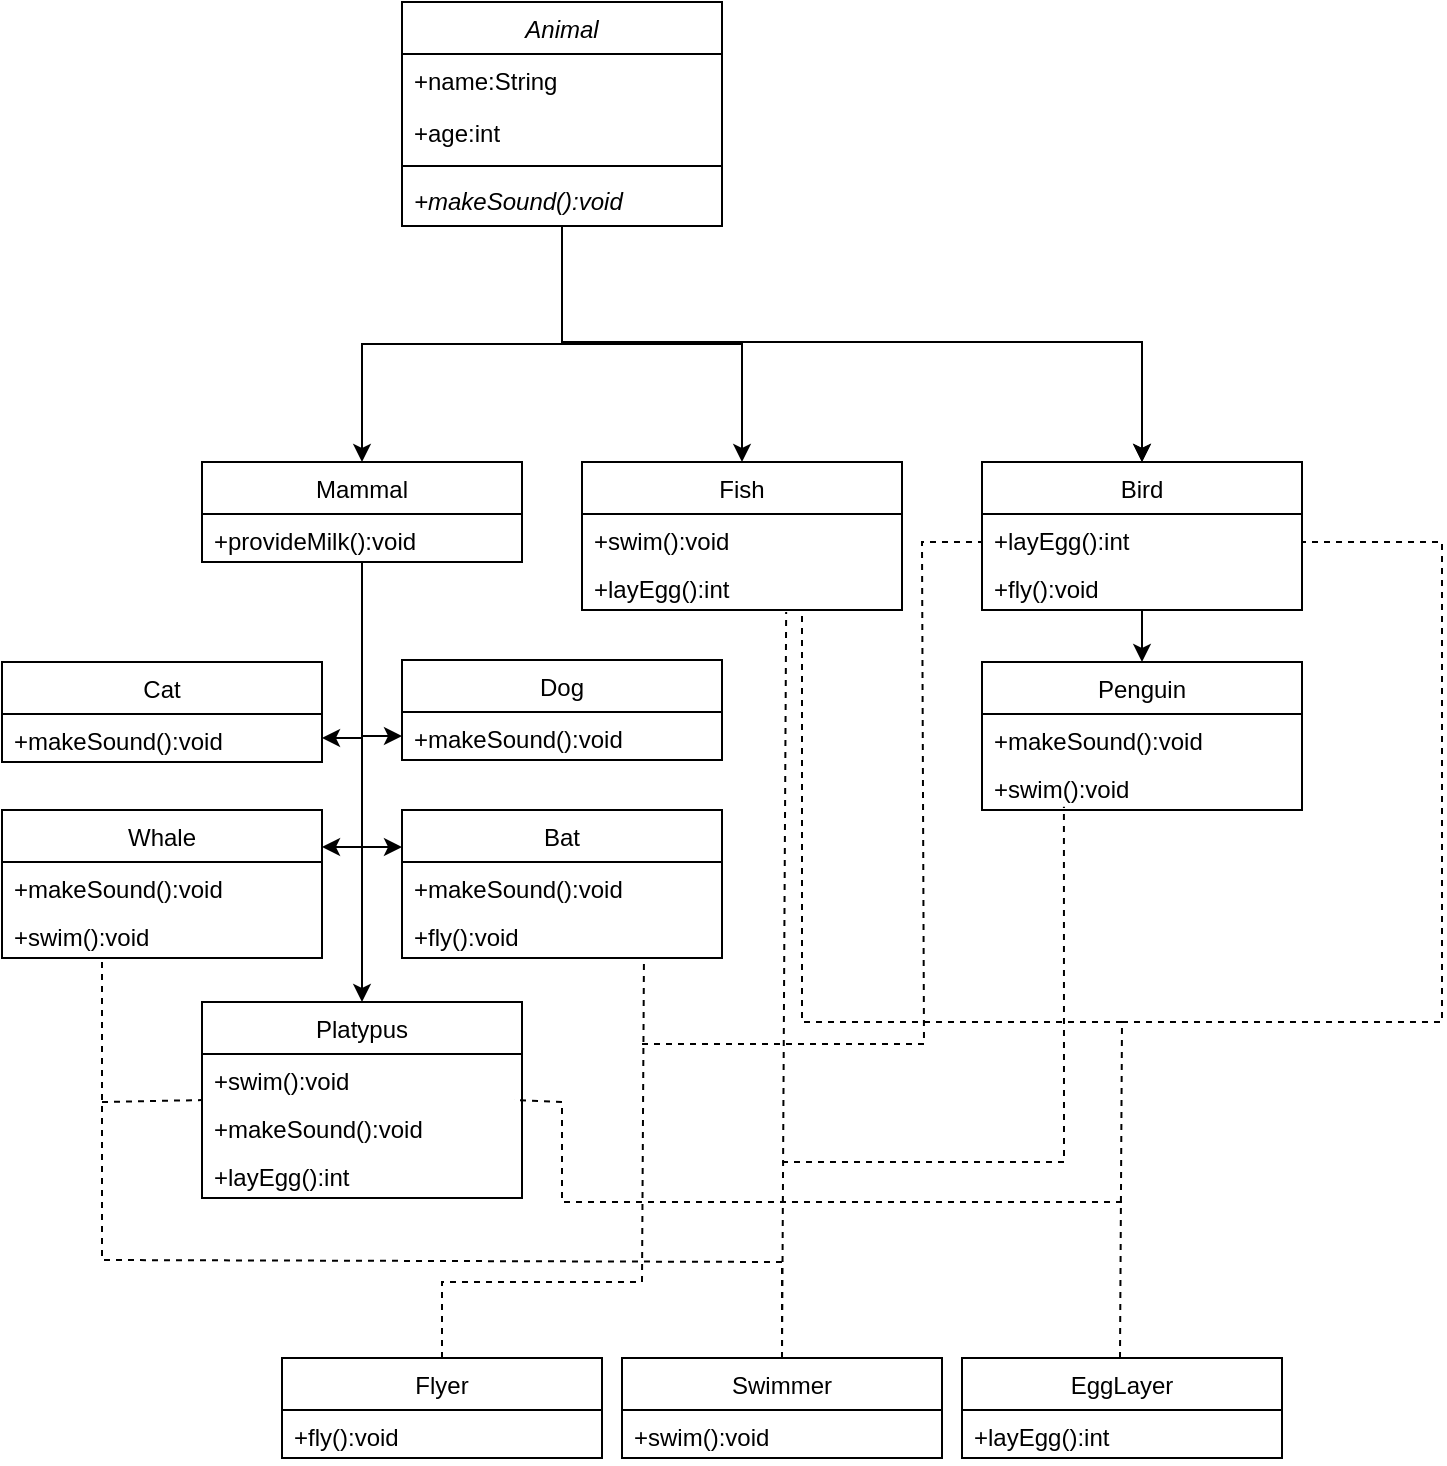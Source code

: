 <mxfile version="26.0.16">
  <diagram id="C5RBs43oDa-KdzZeNtuy" name="Page-1">
    <mxGraphModel dx="2049" dy="1103" grid="1" gridSize="10" guides="1" tooltips="1" connect="1" arrows="1" fold="1" page="1" pageScale="1" pageWidth="827" pageHeight="1169" math="0" shadow="0">
      <root>
        <mxCell id="WIyWlLk6GJQsqaUBKTNV-0" />
        <mxCell id="WIyWlLk6GJQsqaUBKTNV-1" parent="WIyWlLk6GJQsqaUBKTNV-0" />
        <mxCell id="H7YQN1JCn_y81Ld5X3La-81" style="edgeStyle=orthogonalEdgeStyle;rounded=0;orthogonalLoop=1;jettySize=auto;html=1;" edge="1" parent="WIyWlLk6GJQsqaUBKTNV-1" source="zkfFHV4jXpPFQw0GAbJ--0" target="H7YQN1JCn_y81Ld5X3La-5">
          <mxGeometry relative="1" as="geometry" />
        </mxCell>
        <mxCell id="H7YQN1JCn_y81Ld5X3La-82" style="edgeStyle=orthogonalEdgeStyle;rounded=0;orthogonalLoop=1;jettySize=auto;html=1;" edge="1" parent="WIyWlLk6GJQsqaUBKTNV-1" source="zkfFHV4jXpPFQw0GAbJ--0" target="H7YQN1JCn_y81Ld5X3La-23">
          <mxGeometry relative="1" as="geometry" />
        </mxCell>
        <mxCell id="H7YQN1JCn_y81Ld5X3La-88" style="edgeStyle=orthogonalEdgeStyle;rounded=0;orthogonalLoop=1;jettySize=auto;html=1;entryX=0.5;entryY=0;entryDx=0;entryDy=0;" edge="1" parent="WIyWlLk6GJQsqaUBKTNV-1" source="zkfFHV4jXpPFQw0GAbJ--0" target="H7YQN1JCn_y81Ld5X3La-25">
          <mxGeometry relative="1" as="geometry">
            <Array as="points">
              <mxPoint x="320" y="300" />
              <mxPoint x="610" y="300" />
            </Array>
          </mxGeometry>
        </mxCell>
        <mxCell id="zkfFHV4jXpPFQw0GAbJ--0" value="Animal" style="swimlane;fontStyle=2;align=center;verticalAlign=top;childLayout=stackLayout;horizontal=1;startSize=26;horizontalStack=0;resizeParent=1;resizeLast=0;collapsible=1;marginBottom=0;rounded=0;shadow=0;strokeWidth=1;" parent="WIyWlLk6GJQsqaUBKTNV-1" vertex="1">
          <mxGeometry x="240" y="130" width="160" height="112" as="geometry">
            <mxRectangle x="230" y="140" width="160" height="26" as="alternateBounds" />
          </mxGeometry>
        </mxCell>
        <mxCell id="zkfFHV4jXpPFQw0GAbJ--1" value="+name:String" style="text;align=left;verticalAlign=top;spacingLeft=4;spacingRight=4;overflow=hidden;rotatable=0;points=[[0,0.5],[1,0.5]];portConstraint=eastwest;" parent="zkfFHV4jXpPFQw0GAbJ--0" vertex="1">
          <mxGeometry y="26" width="160" height="26" as="geometry" />
        </mxCell>
        <mxCell id="zkfFHV4jXpPFQw0GAbJ--2" value="+age:int" style="text;align=left;verticalAlign=top;spacingLeft=4;spacingRight=4;overflow=hidden;rotatable=0;points=[[0,0.5],[1,0.5]];portConstraint=eastwest;rounded=0;shadow=0;html=0;" parent="zkfFHV4jXpPFQw0GAbJ--0" vertex="1">
          <mxGeometry y="52" width="160" height="26" as="geometry" />
        </mxCell>
        <mxCell id="zkfFHV4jXpPFQw0GAbJ--4" value="" style="line;html=1;strokeWidth=1;align=left;verticalAlign=middle;spacingTop=-1;spacingLeft=3;spacingRight=3;rotatable=0;labelPosition=right;points=[];portConstraint=eastwest;" parent="zkfFHV4jXpPFQw0GAbJ--0" vertex="1">
          <mxGeometry y="78" width="160" height="8" as="geometry" />
        </mxCell>
        <mxCell id="zkfFHV4jXpPFQw0GAbJ--3" value="+makeSound():void" style="text;align=left;verticalAlign=top;spacingLeft=4;spacingRight=4;overflow=hidden;rotatable=0;points=[[0,0.5],[1,0.5]];portConstraint=eastwest;rounded=0;shadow=0;html=0;fontStyle=2" parent="zkfFHV4jXpPFQw0GAbJ--0" vertex="1">
          <mxGeometry y="86" width="160" height="24" as="geometry" />
        </mxCell>
        <mxCell id="H7YQN1JCn_y81Ld5X3La-78" style="edgeStyle=orthogonalEdgeStyle;rounded=0;orthogonalLoop=1;jettySize=auto;html=1;entryX=1;entryY=0.5;entryDx=0;entryDy=0;" edge="1" parent="WIyWlLk6GJQsqaUBKTNV-1" source="H7YQN1JCn_y81Ld5X3La-5" target="H7YQN1JCn_y81Ld5X3La-11">
          <mxGeometry relative="1" as="geometry">
            <Array as="points">
              <mxPoint x="220" y="498" />
            </Array>
          </mxGeometry>
        </mxCell>
        <mxCell id="H7YQN1JCn_y81Ld5X3La-83" style="edgeStyle=orthogonalEdgeStyle;rounded=0;orthogonalLoop=1;jettySize=auto;html=1;entryX=0;entryY=0.5;entryDx=0;entryDy=0;" edge="1" parent="WIyWlLk6GJQsqaUBKTNV-1" source="H7YQN1JCn_y81Ld5X3La-5" target="H7YQN1JCn_y81Ld5X3La-14">
          <mxGeometry relative="1" as="geometry" />
        </mxCell>
        <mxCell id="H7YQN1JCn_y81Ld5X3La-84" style="edgeStyle=orthogonalEdgeStyle;rounded=0;orthogonalLoop=1;jettySize=auto;html=1;entryX=1;entryY=0.25;entryDx=0;entryDy=0;" edge="1" parent="WIyWlLk6GJQsqaUBKTNV-1" source="H7YQN1JCn_y81Ld5X3La-5" target="H7YQN1JCn_y81Ld5X3La-15">
          <mxGeometry relative="1" as="geometry" />
        </mxCell>
        <mxCell id="H7YQN1JCn_y81Ld5X3La-86" style="edgeStyle=orthogonalEdgeStyle;rounded=0;orthogonalLoop=1;jettySize=auto;html=1;entryX=0;entryY=0.25;entryDx=0;entryDy=0;" edge="1" parent="WIyWlLk6GJQsqaUBKTNV-1" source="H7YQN1JCn_y81Ld5X3La-5" target="H7YQN1JCn_y81Ld5X3La-17">
          <mxGeometry relative="1" as="geometry" />
        </mxCell>
        <mxCell id="H7YQN1JCn_y81Ld5X3La-87" style="edgeStyle=orthogonalEdgeStyle;rounded=0;orthogonalLoop=1;jettySize=auto;html=1;entryX=0.5;entryY=0;entryDx=0;entryDy=0;" edge="1" parent="WIyWlLk6GJQsqaUBKTNV-1" source="H7YQN1JCn_y81Ld5X3La-5" target="H7YQN1JCn_y81Ld5X3La-19">
          <mxGeometry relative="1" as="geometry" />
        </mxCell>
        <mxCell id="H7YQN1JCn_y81Ld5X3La-5" value="Mammal" style="swimlane;fontStyle=0;align=center;verticalAlign=top;childLayout=stackLayout;horizontal=1;startSize=26;horizontalStack=0;resizeParent=1;resizeLast=0;collapsible=1;marginBottom=0;rounded=0;shadow=0;strokeWidth=1;" vertex="1" parent="WIyWlLk6GJQsqaUBKTNV-1">
          <mxGeometry x="140" y="360" width="160" height="50" as="geometry">
            <mxRectangle x="230" y="140" width="160" height="26" as="alternateBounds" />
          </mxGeometry>
        </mxCell>
        <mxCell id="H7YQN1JCn_y81Ld5X3La-9" value="+provideMilk():void" style="text;align=left;verticalAlign=top;spacingLeft=4;spacingRight=4;overflow=hidden;rotatable=0;points=[[0,0.5],[1,0.5]];portConstraint=eastwest;rounded=0;shadow=0;html=0;fontStyle=0" vertex="1" parent="H7YQN1JCn_y81Ld5X3La-5">
          <mxGeometry y="26" width="160" height="24" as="geometry" />
        </mxCell>
        <mxCell id="H7YQN1JCn_y81Ld5X3La-10" value="Cat" style="swimlane;fontStyle=0;align=center;verticalAlign=top;childLayout=stackLayout;horizontal=1;startSize=26;horizontalStack=0;resizeParent=1;resizeLast=0;collapsible=1;marginBottom=0;rounded=0;shadow=0;strokeWidth=1;" vertex="1" parent="WIyWlLk6GJQsqaUBKTNV-1">
          <mxGeometry x="40" y="460" width="160" height="50" as="geometry">
            <mxRectangle x="230" y="140" width="160" height="26" as="alternateBounds" />
          </mxGeometry>
        </mxCell>
        <mxCell id="H7YQN1JCn_y81Ld5X3La-11" value="+makeSound():void" style="text;align=left;verticalAlign=top;spacingLeft=4;spacingRight=4;overflow=hidden;rotatable=0;points=[[0,0.5],[1,0.5]];portConstraint=eastwest;rounded=0;shadow=0;html=0;fontStyle=0" vertex="1" parent="H7YQN1JCn_y81Ld5X3La-10">
          <mxGeometry y="26" width="160" height="24" as="geometry" />
        </mxCell>
        <mxCell id="H7YQN1JCn_y81Ld5X3La-13" value="Dog" style="swimlane;fontStyle=0;align=center;verticalAlign=top;childLayout=stackLayout;horizontal=1;startSize=26;horizontalStack=0;resizeParent=1;resizeLast=0;collapsible=1;marginBottom=0;rounded=0;shadow=0;strokeWidth=1;" vertex="1" parent="WIyWlLk6GJQsqaUBKTNV-1">
          <mxGeometry x="240" y="459" width="160" height="50" as="geometry">
            <mxRectangle x="230" y="140" width="160" height="26" as="alternateBounds" />
          </mxGeometry>
        </mxCell>
        <mxCell id="H7YQN1JCn_y81Ld5X3La-14" value="+makeSound():void" style="text;align=left;verticalAlign=top;spacingLeft=4;spacingRight=4;overflow=hidden;rotatable=0;points=[[0,0.5],[1,0.5]];portConstraint=eastwest;rounded=0;shadow=0;html=0;fontStyle=0" vertex="1" parent="H7YQN1JCn_y81Ld5X3La-13">
          <mxGeometry y="26" width="160" height="24" as="geometry" />
        </mxCell>
        <mxCell id="H7YQN1JCn_y81Ld5X3La-15" value="Whale" style="swimlane;fontStyle=0;align=center;verticalAlign=top;childLayout=stackLayout;horizontal=1;startSize=26;horizontalStack=0;resizeParent=1;resizeLast=0;collapsible=1;marginBottom=0;rounded=0;shadow=0;strokeWidth=1;" vertex="1" parent="WIyWlLk6GJQsqaUBKTNV-1">
          <mxGeometry x="40" y="534" width="160" height="74" as="geometry">
            <mxRectangle x="230" y="140" width="160" height="26" as="alternateBounds" />
          </mxGeometry>
        </mxCell>
        <mxCell id="H7YQN1JCn_y81Ld5X3La-16" value="+makeSound():void" style="text;align=left;verticalAlign=top;spacingLeft=4;spacingRight=4;overflow=hidden;rotatable=0;points=[[0,0.5],[1,0.5]];portConstraint=eastwest;rounded=0;shadow=0;html=0;fontStyle=0" vertex="1" parent="H7YQN1JCn_y81Ld5X3La-15">
          <mxGeometry y="26" width="160" height="24" as="geometry" />
        </mxCell>
        <mxCell id="H7YQN1JCn_y81Ld5X3La-47" value="+swim():void" style="text;align=left;verticalAlign=top;spacingLeft=4;spacingRight=4;overflow=hidden;rotatable=0;points=[[0,0.5],[1,0.5]];portConstraint=eastwest;rounded=0;shadow=0;html=0;fontStyle=0" vertex="1" parent="H7YQN1JCn_y81Ld5X3La-15">
          <mxGeometry y="50" width="160" height="24" as="geometry" />
        </mxCell>
        <mxCell id="H7YQN1JCn_y81Ld5X3La-17" value="Bat" style="swimlane;fontStyle=0;align=center;verticalAlign=top;childLayout=stackLayout;horizontal=1;startSize=26;horizontalStack=0;resizeParent=1;resizeLast=0;collapsible=1;marginBottom=0;rounded=0;shadow=0;strokeWidth=1;" vertex="1" parent="WIyWlLk6GJQsqaUBKTNV-1">
          <mxGeometry x="240" y="534" width="160" height="74" as="geometry">
            <mxRectangle x="230" y="140" width="160" height="26" as="alternateBounds" />
          </mxGeometry>
        </mxCell>
        <mxCell id="H7YQN1JCn_y81Ld5X3La-18" value="+makeSound():void" style="text;align=left;verticalAlign=top;spacingLeft=4;spacingRight=4;overflow=hidden;rotatable=0;points=[[0,0.5],[1,0.5]];portConstraint=eastwest;rounded=0;shadow=0;html=0;fontStyle=0" vertex="1" parent="H7YQN1JCn_y81Ld5X3La-17">
          <mxGeometry y="26" width="160" height="24" as="geometry" />
        </mxCell>
        <mxCell id="H7YQN1JCn_y81Ld5X3La-49" value="+fly():void" style="text;align=left;verticalAlign=top;spacingLeft=4;spacingRight=4;overflow=hidden;rotatable=0;points=[[0,0.5],[1,0.5]];portConstraint=eastwest;rounded=0;shadow=0;html=0;fontStyle=0" vertex="1" parent="H7YQN1JCn_y81Ld5X3La-17">
          <mxGeometry y="50" width="160" height="24" as="geometry" />
        </mxCell>
        <mxCell id="H7YQN1JCn_y81Ld5X3La-19" value="Platypus" style="swimlane;fontStyle=0;align=center;verticalAlign=top;childLayout=stackLayout;horizontal=1;startSize=26;horizontalStack=0;resizeParent=1;resizeLast=0;collapsible=1;marginBottom=0;rounded=0;shadow=0;strokeWidth=1;" vertex="1" parent="WIyWlLk6GJQsqaUBKTNV-1">
          <mxGeometry x="140" y="630" width="160" height="98" as="geometry">
            <mxRectangle x="230" y="140" width="160" height="26" as="alternateBounds" />
          </mxGeometry>
        </mxCell>
        <mxCell id="H7YQN1JCn_y81Ld5X3La-50" value="+swim():void" style="text;align=left;verticalAlign=top;spacingLeft=4;spacingRight=4;overflow=hidden;rotatable=0;points=[[0,0.5],[1,0.5]];portConstraint=eastwest;rounded=0;shadow=0;html=0;fontStyle=0" vertex="1" parent="H7YQN1JCn_y81Ld5X3La-19">
          <mxGeometry y="26" width="160" height="24" as="geometry" />
        </mxCell>
        <mxCell id="H7YQN1JCn_y81Ld5X3La-20" value="+makeSound():void" style="text;align=left;verticalAlign=top;spacingLeft=4;spacingRight=4;overflow=hidden;rotatable=0;points=[[0,0.5],[1,0.5]];portConstraint=eastwest;rounded=0;shadow=0;html=0;fontStyle=0" vertex="1" parent="H7YQN1JCn_y81Ld5X3La-19">
          <mxGeometry y="50" width="160" height="24" as="geometry" />
        </mxCell>
        <mxCell id="H7YQN1JCn_y81Ld5X3La-51" value="+layEgg():int" style="text;align=left;verticalAlign=top;spacingLeft=4;spacingRight=4;overflow=hidden;rotatable=0;points=[[0,0.5],[1,0.5]];portConstraint=eastwest;rounded=0;shadow=0;html=0;fontStyle=0" vertex="1" parent="H7YQN1JCn_y81Ld5X3La-19">
          <mxGeometry y="74" width="160" height="24" as="geometry" />
        </mxCell>
        <mxCell id="H7YQN1JCn_y81Ld5X3La-23" value="Fish" style="swimlane;fontStyle=0;align=center;verticalAlign=top;childLayout=stackLayout;horizontal=1;startSize=26;horizontalStack=0;resizeParent=1;resizeLast=0;collapsible=1;marginBottom=0;rounded=0;shadow=0;strokeWidth=1;" vertex="1" parent="WIyWlLk6GJQsqaUBKTNV-1">
          <mxGeometry x="330" y="360" width="160" height="74" as="geometry">
            <mxRectangle x="230" y="140" width="160" height="26" as="alternateBounds" />
          </mxGeometry>
        </mxCell>
        <mxCell id="H7YQN1JCn_y81Ld5X3La-24" value="+swim():void" style="text;align=left;verticalAlign=top;spacingLeft=4;spacingRight=4;overflow=hidden;rotatable=0;points=[[0,0.5],[1,0.5]];portConstraint=eastwest;rounded=0;shadow=0;html=0;fontStyle=0" vertex="1" parent="H7YQN1JCn_y81Ld5X3La-23">
          <mxGeometry y="26" width="160" height="24" as="geometry" />
        </mxCell>
        <mxCell id="H7YQN1JCn_y81Ld5X3La-46" value="+layEgg():int" style="text;align=left;verticalAlign=top;spacingLeft=4;spacingRight=4;overflow=hidden;rotatable=0;points=[[0,0.5],[1,0.5]];portConstraint=eastwest;rounded=0;shadow=0;html=0;fontStyle=0" vertex="1" parent="H7YQN1JCn_y81Ld5X3La-23">
          <mxGeometry y="50" width="160" height="24" as="geometry" />
        </mxCell>
        <mxCell id="H7YQN1JCn_y81Ld5X3La-91" style="edgeStyle=orthogonalEdgeStyle;rounded=0;orthogonalLoop=1;jettySize=auto;html=1;entryX=0.5;entryY=0;entryDx=0;entryDy=0;" edge="1" parent="WIyWlLk6GJQsqaUBKTNV-1" source="H7YQN1JCn_y81Ld5X3La-25" target="H7YQN1JCn_y81Ld5X3La-29">
          <mxGeometry relative="1" as="geometry" />
        </mxCell>
        <mxCell id="H7YQN1JCn_y81Ld5X3La-25" value="Bird" style="swimlane;fontStyle=0;align=center;verticalAlign=top;childLayout=stackLayout;horizontal=1;startSize=26;horizontalStack=0;resizeParent=1;resizeLast=0;collapsible=1;marginBottom=0;rounded=0;shadow=0;strokeWidth=1;" vertex="1" parent="WIyWlLk6GJQsqaUBKTNV-1">
          <mxGeometry x="530" y="360" width="160" height="74" as="geometry">
            <mxRectangle x="230" y="140" width="160" height="26" as="alternateBounds" />
          </mxGeometry>
        </mxCell>
        <mxCell id="H7YQN1JCn_y81Ld5X3La-26" value="+layEgg():int" style="text;align=left;verticalAlign=top;spacingLeft=4;spacingRight=4;overflow=hidden;rotatable=0;points=[[0,0.5],[1,0.5]];portConstraint=eastwest;rounded=0;shadow=0;html=0;fontStyle=0" vertex="1" parent="H7YQN1JCn_y81Ld5X3La-25">
          <mxGeometry y="26" width="160" height="24" as="geometry" />
        </mxCell>
        <mxCell id="H7YQN1JCn_y81Ld5X3La-43" value="+fly():void" style="text;align=left;verticalAlign=top;spacingLeft=4;spacingRight=4;overflow=hidden;rotatable=0;points=[[0,0.5],[1,0.5]];portConstraint=eastwest;rounded=0;shadow=0;html=0;fontStyle=0" vertex="1" parent="H7YQN1JCn_y81Ld5X3La-25">
          <mxGeometry y="50" width="160" height="24" as="geometry" />
        </mxCell>
        <mxCell id="H7YQN1JCn_y81Ld5X3La-29" value="Penguin" style="swimlane;fontStyle=0;align=center;verticalAlign=top;childLayout=stackLayout;horizontal=1;startSize=26;horizontalStack=0;resizeParent=1;resizeLast=0;collapsible=1;marginBottom=0;rounded=0;shadow=0;strokeWidth=1;" vertex="1" parent="WIyWlLk6GJQsqaUBKTNV-1">
          <mxGeometry x="530" y="460" width="160" height="74" as="geometry">
            <mxRectangle x="230" y="140" width="160" height="26" as="alternateBounds" />
          </mxGeometry>
        </mxCell>
        <mxCell id="H7YQN1JCn_y81Ld5X3La-30" value="+makeSound():void" style="text;align=left;verticalAlign=top;spacingLeft=4;spacingRight=4;overflow=hidden;rotatable=0;points=[[0,0.5],[1,0.5]];portConstraint=eastwest;rounded=0;shadow=0;html=0;fontStyle=0" vertex="1" parent="H7YQN1JCn_y81Ld5X3La-29">
          <mxGeometry y="26" width="160" height="24" as="geometry" />
        </mxCell>
        <mxCell id="H7YQN1JCn_y81Ld5X3La-45" value="+swim():void" style="text;align=left;verticalAlign=top;spacingLeft=4;spacingRight=4;overflow=hidden;rotatable=0;points=[[0,0.5],[1,0.5]];portConstraint=eastwest;rounded=0;shadow=0;html=0;fontStyle=0" vertex="1" parent="H7YQN1JCn_y81Ld5X3La-29">
          <mxGeometry y="50" width="160" height="24" as="geometry" />
        </mxCell>
        <mxCell id="H7YQN1JCn_y81Ld5X3La-32" value="Flyer" style="swimlane;fontStyle=0;align=center;verticalAlign=top;childLayout=stackLayout;horizontal=1;startSize=26;horizontalStack=0;resizeParent=1;resizeLast=0;collapsible=1;marginBottom=0;rounded=0;shadow=0;strokeWidth=1;" vertex="1" parent="WIyWlLk6GJQsqaUBKTNV-1">
          <mxGeometry x="180" y="808" width="160" height="50" as="geometry">
            <mxRectangle x="230" y="140" width="160" height="26" as="alternateBounds" />
          </mxGeometry>
        </mxCell>
        <mxCell id="H7YQN1JCn_y81Ld5X3La-33" value="+fly():void" style="text;align=left;verticalAlign=top;spacingLeft=4;spacingRight=4;overflow=hidden;rotatable=0;points=[[0,0.5],[1,0.5]];portConstraint=eastwest;rounded=0;shadow=0;html=0;fontStyle=0" vertex="1" parent="H7YQN1JCn_y81Ld5X3La-32">
          <mxGeometry y="26" width="160" height="24" as="geometry" />
        </mxCell>
        <mxCell id="H7YQN1JCn_y81Ld5X3La-34" value="Swimmer" style="swimlane;fontStyle=0;align=center;verticalAlign=top;childLayout=stackLayout;horizontal=1;startSize=26;horizontalStack=0;resizeParent=1;resizeLast=0;collapsible=1;marginBottom=0;rounded=0;shadow=0;strokeWidth=1;" vertex="1" parent="WIyWlLk6GJQsqaUBKTNV-1">
          <mxGeometry x="350" y="808" width="160" height="50" as="geometry">
            <mxRectangle x="230" y="140" width="160" height="26" as="alternateBounds" />
          </mxGeometry>
        </mxCell>
        <mxCell id="H7YQN1JCn_y81Ld5X3La-35" value="+swim():void" style="text;align=left;verticalAlign=top;spacingLeft=4;spacingRight=4;overflow=hidden;rotatable=0;points=[[0,0.5],[1,0.5]];portConstraint=eastwest;rounded=0;shadow=0;html=0;fontStyle=0" vertex="1" parent="H7YQN1JCn_y81Ld5X3La-34">
          <mxGeometry y="26" width="160" height="24" as="geometry" />
        </mxCell>
        <mxCell id="H7YQN1JCn_y81Ld5X3La-38" value="EggLayer" style="swimlane;fontStyle=0;align=center;verticalAlign=top;childLayout=stackLayout;horizontal=1;startSize=26;horizontalStack=0;resizeParent=1;resizeLast=0;collapsible=1;marginBottom=0;rounded=0;shadow=0;strokeWidth=1;" vertex="1" parent="WIyWlLk6GJQsqaUBKTNV-1">
          <mxGeometry x="520" y="808" width="160" height="50" as="geometry">
            <mxRectangle x="230" y="140" width="160" height="26" as="alternateBounds" />
          </mxGeometry>
        </mxCell>
        <mxCell id="H7YQN1JCn_y81Ld5X3La-39" value="+layEgg():int" style="text;align=left;verticalAlign=top;spacingLeft=4;spacingRight=4;overflow=hidden;rotatable=0;points=[[0,0.5],[1,0.5]];portConstraint=eastwest;rounded=0;shadow=0;html=0;fontStyle=0" vertex="1" parent="H7YQN1JCn_y81Ld5X3La-38">
          <mxGeometry y="26" width="160" height="24" as="geometry" />
        </mxCell>
        <mxCell id="H7YQN1JCn_y81Ld5X3La-41" value="" style="endArrow=none;dashed=1;html=1;rounded=0;entryX=0.756;entryY=1.125;entryDx=0;entryDy=0;entryPerimeter=0;" edge="1" parent="WIyWlLk6GJQsqaUBKTNV-1" target="H7YQN1JCn_y81Ld5X3La-49">
          <mxGeometry width="50" height="50" relative="1" as="geometry">
            <mxPoint x="260" y="808" as="sourcePoint" />
            <mxPoint x="310" y="758" as="targetPoint" />
            <Array as="points">
              <mxPoint x="260" y="770" />
              <mxPoint x="360" y="770" />
            </Array>
          </mxGeometry>
        </mxCell>
        <mxCell id="H7YQN1JCn_y81Ld5X3La-52" value="" style="endArrow=none;dashed=1;html=1;rounded=0;exitX=0.5;exitY=0;exitDx=0;exitDy=0;" edge="1" parent="WIyWlLk6GJQsqaUBKTNV-1" source="H7YQN1JCn_y81Ld5X3La-34">
          <mxGeometry width="50" height="50" relative="1" as="geometry">
            <mxPoint x="399" y="807" as="sourcePoint" />
            <mxPoint x="90" y="609" as="targetPoint" />
            <Array as="points">
              <mxPoint x="430" y="760" />
              <mxPoint x="90" y="759" />
            </Array>
          </mxGeometry>
        </mxCell>
        <mxCell id="H7YQN1JCn_y81Ld5X3La-53" value="" style="endArrow=none;dashed=1;html=1;rounded=0;entryX=-0.002;entryY=-0.04;entryDx=0;entryDy=0;entryPerimeter=0;" edge="1" parent="WIyWlLk6GJQsqaUBKTNV-1" target="H7YQN1JCn_y81Ld5X3La-20">
          <mxGeometry width="50" height="50" relative="1" as="geometry">
            <mxPoint x="90" y="680" as="sourcePoint" />
            <mxPoint x="270" y="640" as="targetPoint" />
          </mxGeometry>
        </mxCell>
        <mxCell id="H7YQN1JCn_y81Ld5X3La-54" value="" style="endArrow=none;dashed=1;html=1;rounded=0;exitX=0.5;exitY=0;exitDx=0;exitDy=0;entryX=0.638;entryY=1.042;entryDx=0;entryDy=0;entryPerimeter=0;" edge="1" parent="WIyWlLk6GJQsqaUBKTNV-1" source="H7YQN1JCn_y81Ld5X3La-34" target="H7YQN1JCn_y81Ld5X3La-46">
          <mxGeometry width="50" height="50" relative="1" as="geometry">
            <mxPoint x="660" y="660" as="sourcePoint" />
            <mxPoint x="710" y="610" as="targetPoint" />
          </mxGeometry>
        </mxCell>
        <mxCell id="H7YQN1JCn_y81Ld5X3La-56" value="" style="endArrow=none;dashed=1;html=1;rounded=0;exitX=0.5;exitY=0;exitDx=0;exitDy=0;" edge="1" parent="WIyWlLk6GJQsqaUBKTNV-1">
          <mxGeometry width="50" height="50" relative="1" as="geometry">
            <mxPoint x="599" y="808" as="sourcePoint" />
            <mxPoint x="690" y="400" as="targetPoint" />
            <Array as="points">
              <mxPoint x="600" y="640" />
              <mxPoint x="760" y="640" />
              <mxPoint x="760" y="400" />
            </Array>
          </mxGeometry>
        </mxCell>
        <mxCell id="H7YQN1JCn_y81Ld5X3La-58" value="" style="endArrow=none;dashed=1;html=1;rounded=0;" edge="1" parent="WIyWlLk6GJQsqaUBKTNV-1">
          <mxGeometry width="50" height="50" relative="1" as="geometry">
            <mxPoint x="600" y="640" as="sourcePoint" />
            <mxPoint x="440" y="434" as="targetPoint" />
            <Array as="points">
              <mxPoint x="440" y="640" />
            </Array>
          </mxGeometry>
        </mxCell>
        <mxCell id="H7YQN1JCn_y81Ld5X3La-59" value="" style="endArrow=none;dashed=1;html=1;rounded=0;entryX=0.975;entryY=-0.042;entryDx=0;entryDy=0;entryPerimeter=0;" edge="1" parent="WIyWlLk6GJQsqaUBKTNV-1" target="H7YQN1JCn_y81Ld5X3La-20">
          <mxGeometry width="50" height="50" relative="1" as="geometry">
            <mxPoint x="600" y="730" as="sourcePoint" />
            <mxPoint x="440" y="530" as="targetPoint" />
            <Array as="points">
              <mxPoint x="320" y="730" />
              <mxPoint x="320" y="680" />
            </Array>
          </mxGeometry>
        </mxCell>
        <mxCell id="H7YQN1JCn_y81Ld5X3La-60" value="" style="endArrow=none;dashed=1;html=1;rounded=0;entryX=-0.003;entryY=0.583;entryDx=0;entryDy=0;entryPerimeter=0;" edge="1" parent="WIyWlLk6GJQsqaUBKTNV-1" target="H7YQN1JCn_y81Ld5X3La-26">
          <mxGeometry width="50" height="50" relative="1" as="geometry">
            <mxPoint x="360" y="651" as="sourcePoint" />
            <mxPoint x="502" y="493" as="targetPoint" />
            <Array as="points">
              <mxPoint x="401" y="651" />
              <mxPoint x="501" y="651" />
              <mxPoint x="500" y="400" />
            </Array>
          </mxGeometry>
        </mxCell>
        <mxCell id="H7YQN1JCn_y81Ld5X3La-64" value="" style="endArrow=none;dashed=1;html=1;rounded=0;entryX=0.256;entryY=0.931;entryDx=0;entryDy=0;entryPerimeter=0;" edge="1" parent="WIyWlLk6GJQsqaUBKTNV-1" target="H7YQN1JCn_y81Ld5X3La-45">
          <mxGeometry width="50" height="50" relative="1" as="geometry">
            <mxPoint x="430" y="710" as="sourcePoint" />
            <mxPoint x="570" y="450" as="targetPoint" />
            <Array as="points">
              <mxPoint x="471" y="710" />
              <mxPoint x="571" y="710" />
            </Array>
          </mxGeometry>
        </mxCell>
        <mxCell id="H7YQN1JCn_y81Ld5X3La-90" style="edgeStyle=orthogonalEdgeStyle;rounded=0;orthogonalLoop=1;jettySize=auto;html=1;entryX=0.5;entryY=0;entryDx=0;entryDy=0;" edge="1" parent="WIyWlLk6GJQsqaUBKTNV-1">
          <mxGeometry relative="1" as="geometry">
            <mxPoint x="320" y="242" as="sourcePoint" />
            <mxPoint x="610" y="360" as="targetPoint" />
            <Array as="points">
              <mxPoint x="320" y="300" />
              <mxPoint x="610" y="300" />
            </Array>
          </mxGeometry>
        </mxCell>
      </root>
    </mxGraphModel>
  </diagram>
</mxfile>
